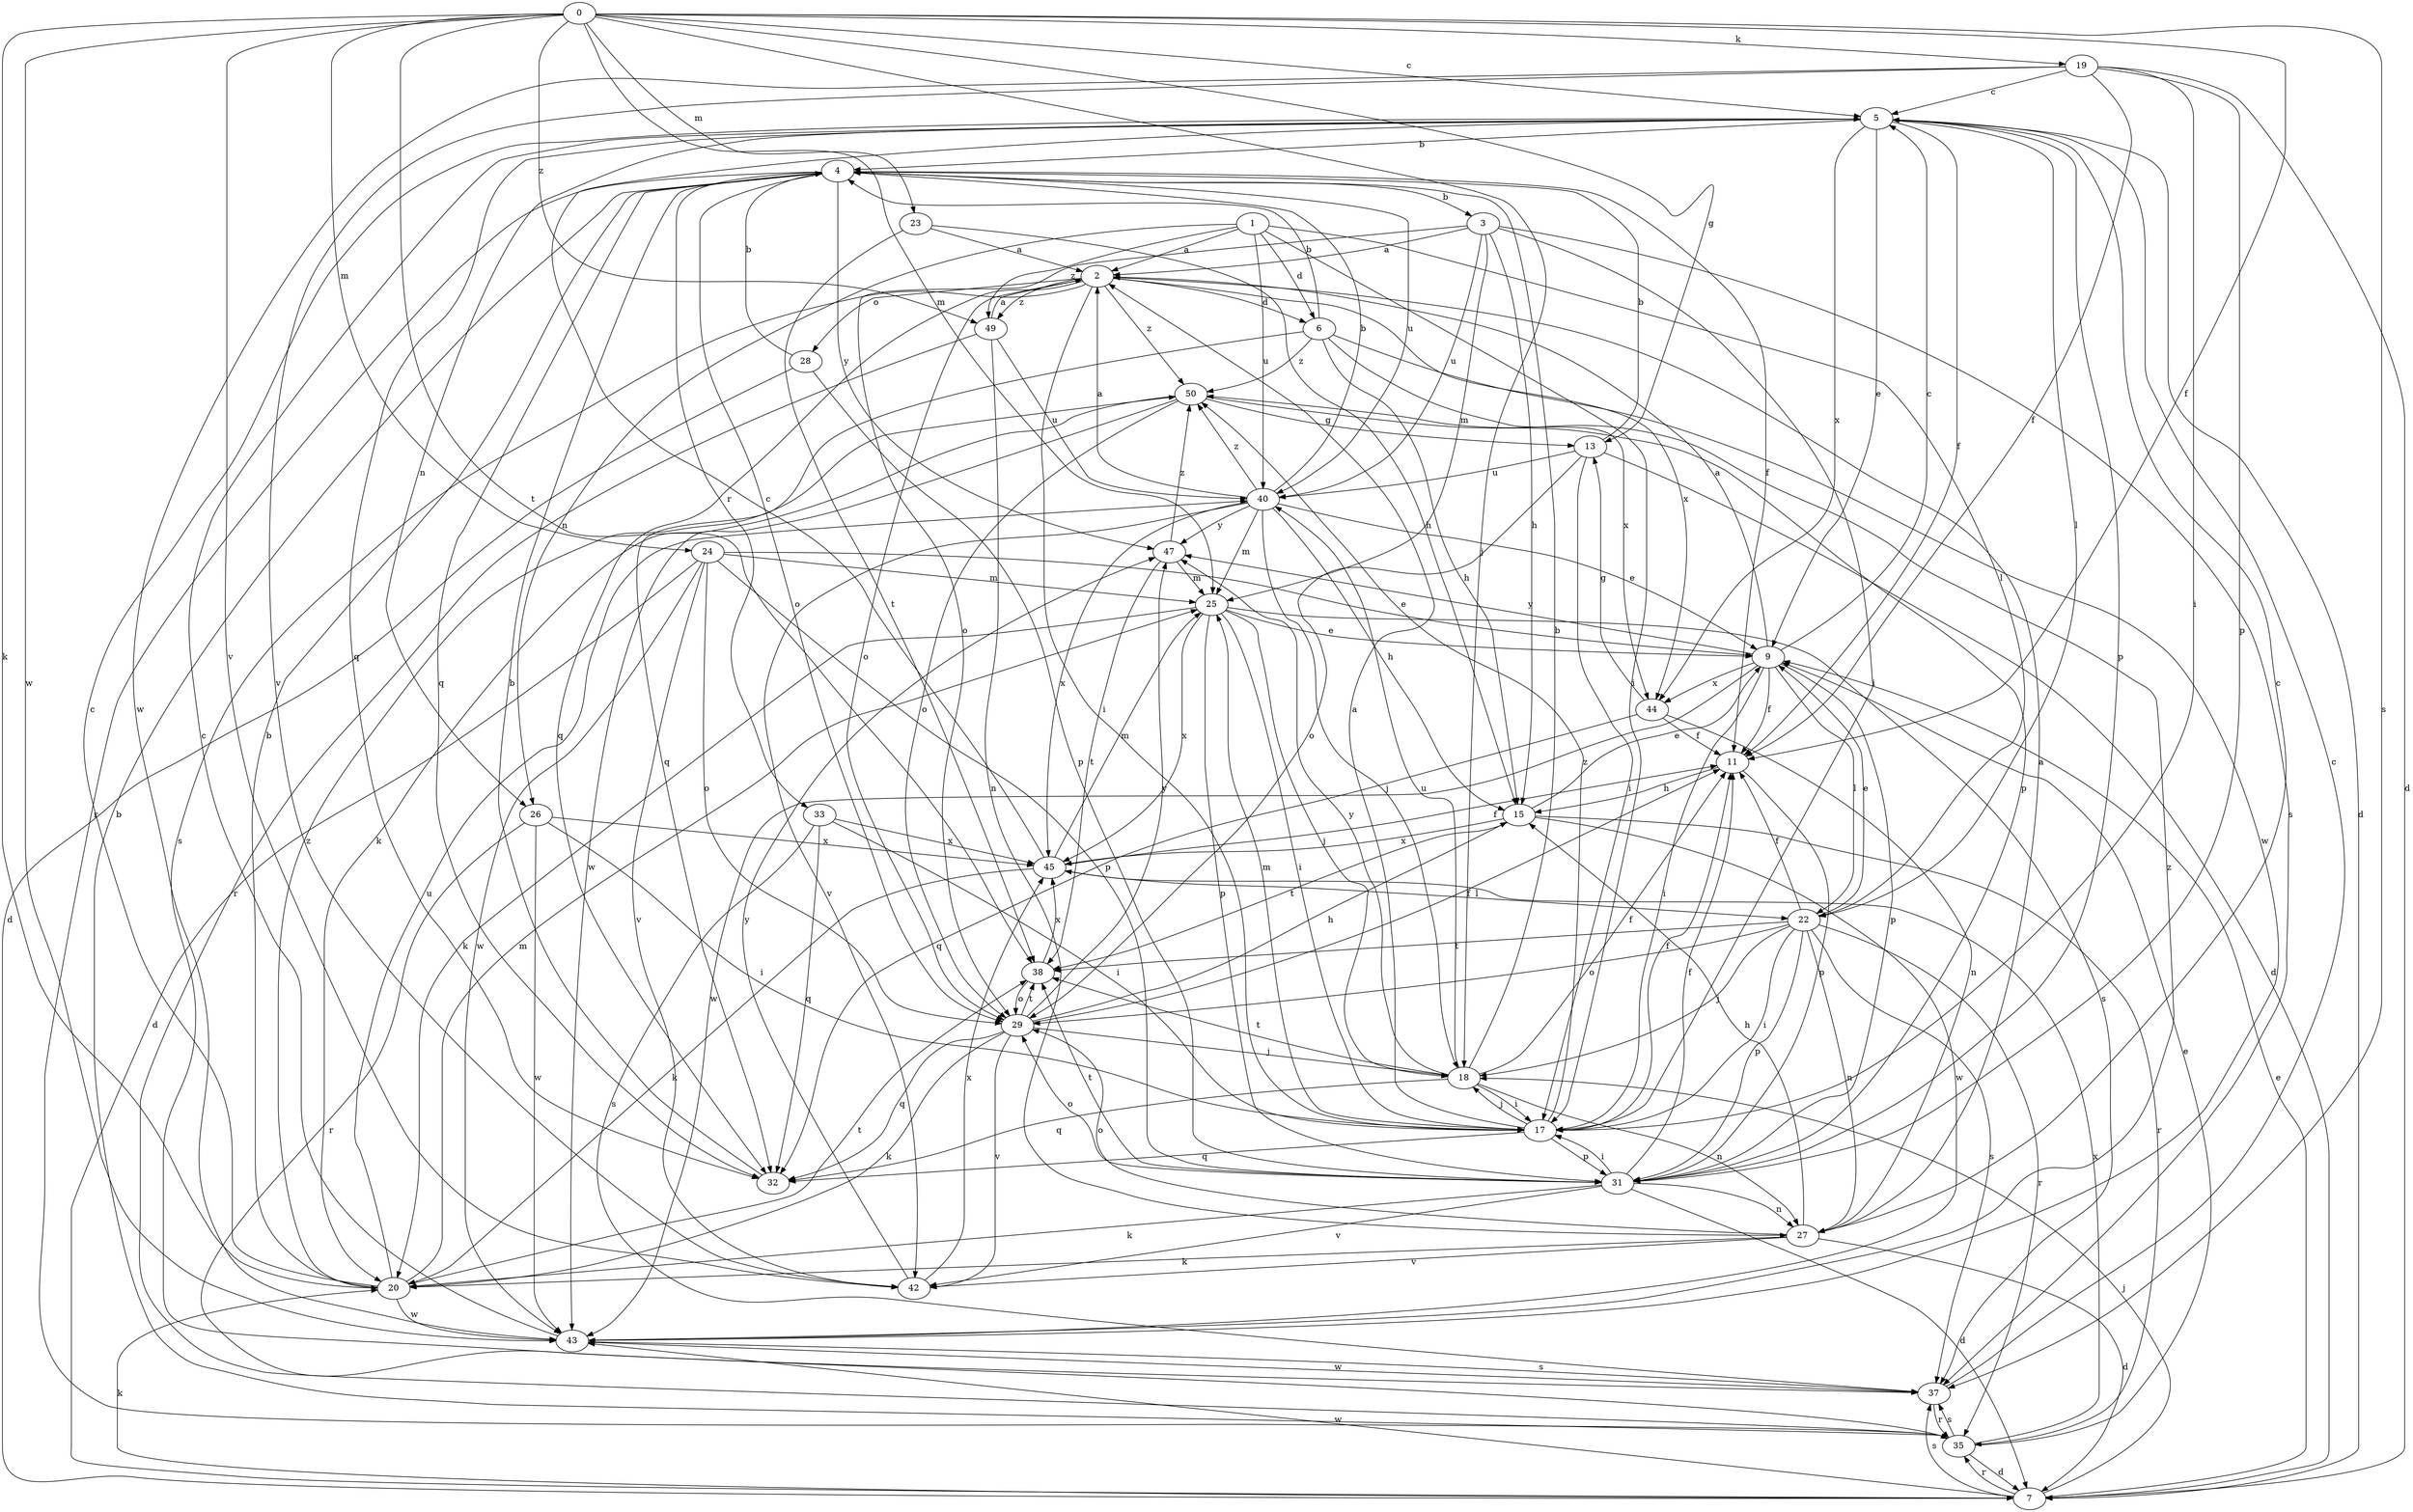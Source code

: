 strict digraph  {
0;
1;
2;
3;
4;
5;
6;
7;
9;
11;
13;
15;
17;
18;
19;
20;
22;
23;
24;
25;
26;
27;
28;
29;
31;
32;
33;
35;
37;
38;
40;
42;
43;
44;
45;
47;
49;
50;
0 -> 5  [label=c];
0 -> 11  [label=f];
0 -> 13  [label=g];
0 -> 18  [label=j];
0 -> 19  [label=k];
0 -> 20  [label=k];
0 -> 23  [label=m];
0 -> 24  [label=m];
0 -> 25  [label=m];
0 -> 37  [label=s];
0 -> 38  [label=t];
0 -> 42  [label=v];
0 -> 43  [label=w];
0 -> 49  [label=z];
1 -> 2  [label=a];
1 -> 6  [label=d];
1 -> 17  [label=i];
1 -> 22  [label=l];
1 -> 26  [label=n];
1 -> 40  [label=u];
1 -> 49  [label=z];
2 -> 6  [label=d];
2 -> 17  [label=i];
2 -> 28  [label=o];
2 -> 29  [label=o];
2 -> 32  [label=q];
2 -> 37  [label=s];
2 -> 44  [label=x];
2 -> 49  [label=z];
2 -> 50  [label=z];
3 -> 2  [label=a];
3 -> 15  [label=h];
3 -> 17  [label=i];
3 -> 25  [label=m];
3 -> 29  [label=o];
3 -> 37  [label=s];
3 -> 40  [label=u];
4 -> 3  [label=b];
4 -> 11  [label=f];
4 -> 29  [label=o];
4 -> 32  [label=q];
4 -> 33  [label=r];
4 -> 35  [label=r];
4 -> 40  [label=u];
4 -> 47  [label=y];
5 -> 4  [label=b];
5 -> 7  [label=d];
5 -> 9  [label=e];
5 -> 11  [label=f];
5 -> 22  [label=l];
5 -> 26  [label=n];
5 -> 31  [label=p];
5 -> 32  [label=q];
5 -> 44  [label=x];
6 -> 4  [label=b];
6 -> 15  [label=h];
6 -> 32  [label=q];
6 -> 43  [label=w];
6 -> 44  [label=x];
6 -> 50  [label=z];
7 -> 9  [label=e];
7 -> 18  [label=j];
7 -> 20  [label=k];
7 -> 35  [label=r];
7 -> 37  [label=s];
7 -> 43  [label=w];
9 -> 2  [label=a];
9 -> 5  [label=c];
9 -> 11  [label=f];
9 -> 17  [label=i];
9 -> 22  [label=l];
9 -> 31  [label=p];
9 -> 43  [label=w];
9 -> 44  [label=x];
9 -> 47  [label=y];
11 -> 15  [label=h];
11 -> 31  [label=p];
13 -> 4  [label=b];
13 -> 7  [label=d];
13 -> 17  [label=i];
13 -> 29  [label=o];
13 -> 40  [label=u];
15 -> 9  [label=e];
15 -> 35  [label=r];
15 -> 38  [label=t];
15 -> 43  [label=w];
15 -> 45  [label=x];
17 -> 2  [label=a];
17 -> 11  [label=f];
17 -> 18  [label=j];
17 -> 25  [label=m];
17 -> 31  [label=p];
17 -> 32  [label=q];
17 -> 50  [label=z];
18 -> 4  [label=b];
18 -> 11  [label=f];
18 -> 17  [label=i];
18 -> 27  [label=n];
18 -> 32  [label=q];
18 -> 38  [label=t];
18 -> 40  [label=u];
18 -> 47  [label=y];
19 -> 5  [label=c];
19 -> 7  [label=d];
19 -> 11  [label=f];
19 -> 17  [label=i];
19 -> 31  [label=p];
19 -> 42  [label=v];
19 -> 43  [label=w];
20 -> 4  [label=b];
20 -> 5  [label=c];
20 -> 25  [label=m];
20 -> 38  [label=t];
20 -> 40  [label=u];
20 -> 43  [label=w];
20 -> 50  [label=z];
22 -> 9  [label=e];
22 -> 11  [label=f];
22 -> 17  [label=i];
22 -> 18  [label=j];
22 -> 27  [label=n];
22 -> 29  [label=o];
22 -> 31  [label=p];
22 -> 35  [label=r];
22 -> 37  [label=s];
22 -> 38  [label=t];
23 -> 2  [label=a];
23 -> 15  [label=h];
23 -> 38  [label=t];
24 -> 7  [label=d];
24 -> 9  [label=e];
24 -> 25  [label=m];
24 -> 29  [label=o];
24 -> 31  [label=p];
24 -> 42  [label=v];
24 -> 43  [label=w];
25 -> 9  [label=e];
25 -> 17  [label=i];
25 -> 18  [label=j];
25 -> 20  [label=k];
25 -> 31  [label=p];
25 -> 37  [label=s];
25 -> 45  [label=x];
26 -> 17  [label=i];
26 -> 35  [label=r];
26 -> 43  [label=w];
26 -> 45  [label=x];
27 -> 2  [label=a];
27 -> 5  [label=c];
27 -> 7  [label=d];
27 -> 15  [label=h];
27 -> 20  [label=k];
27 -> 29  [label=o];
27 -> 42  [label=v];
28 -> 4  [label=b];
28 -> 7  [label=d];
28 -> 31  [label=p];
29 -> 11  [label=f];
29 -> 15  [label=h];
29 -> 18  [label=j];
29 -> 20  [label=k];
29 -> 32  [label=q];
29 -> 38  [label=t];
29 -> 42  [label=v];
29 -> 47  [label=y];
31 -> 7  [label=d];
31 -> 11  [label=f];
31 -> 17  [label=i];
31 -> 20  [label=k];
31 -> 27  [label=n];
31 -> 29  [label=o];
31 -> 38  [label=t];
31 -> 42  [label=v];
32 -> 4  [label=b];
33 -> 17  [label=i];
33 -> 32  [label=q];
33 -> 37  [label=s];
33 -> 45  [label=x];
35 -> 4  [label=b];
35 -> 7  [label=d];
35 -> 9  [label=e];
35 -> 37  [label=s];
35 -> 45  [label=x];
37 -> 5  [label=c];
37 -> 35  [label=r];
37 -> 43  [label=w];
38 -> 29  [label=o];
38 -> 45  [label=x];
40 -> 2  [label=a];
40 -> 4  [label=b];
40 -> 9  [label=e];
40 -> 15  [label=h];
40 -> 18  [label=j];
40 -> 25  [label=m];
40 -> 42  [label=v];
40 -> 45  [label=x];
40 -> 47  [label=y];
40 -> 50  [label=z];
42 -> 45  [label=x];
42 -> 47  [label=y];
43 -> 5  [label=c];
43 -> 37  [label=s];
43 -> 50  [label=z];
44 -> 11  [label=f];
44 -> 13  [label=g];
44 -> 27  [label=n];
44 -> 32  [label=q];
45 -> 5  [label=c];
45 -> 11  [label=f];
45 -> 20  [label=k];
45 -> 22  [label=l];
45 -> 25  [label=m];
47 -> 25  [label=m];
47 -> 38  [label=t];
47 -> 50  [label=z];
49 -> 2  [label=a];
49 -> 27  [label=n];
49 -> 35  [label=r];
49 -> 40  [label=u];
50 -> 13  [label=g];
50 -> 20  [label=k];
50 -> 29  [label=o];
50 -> 31  [label=p];
50 -> 43  [label=w];
}

